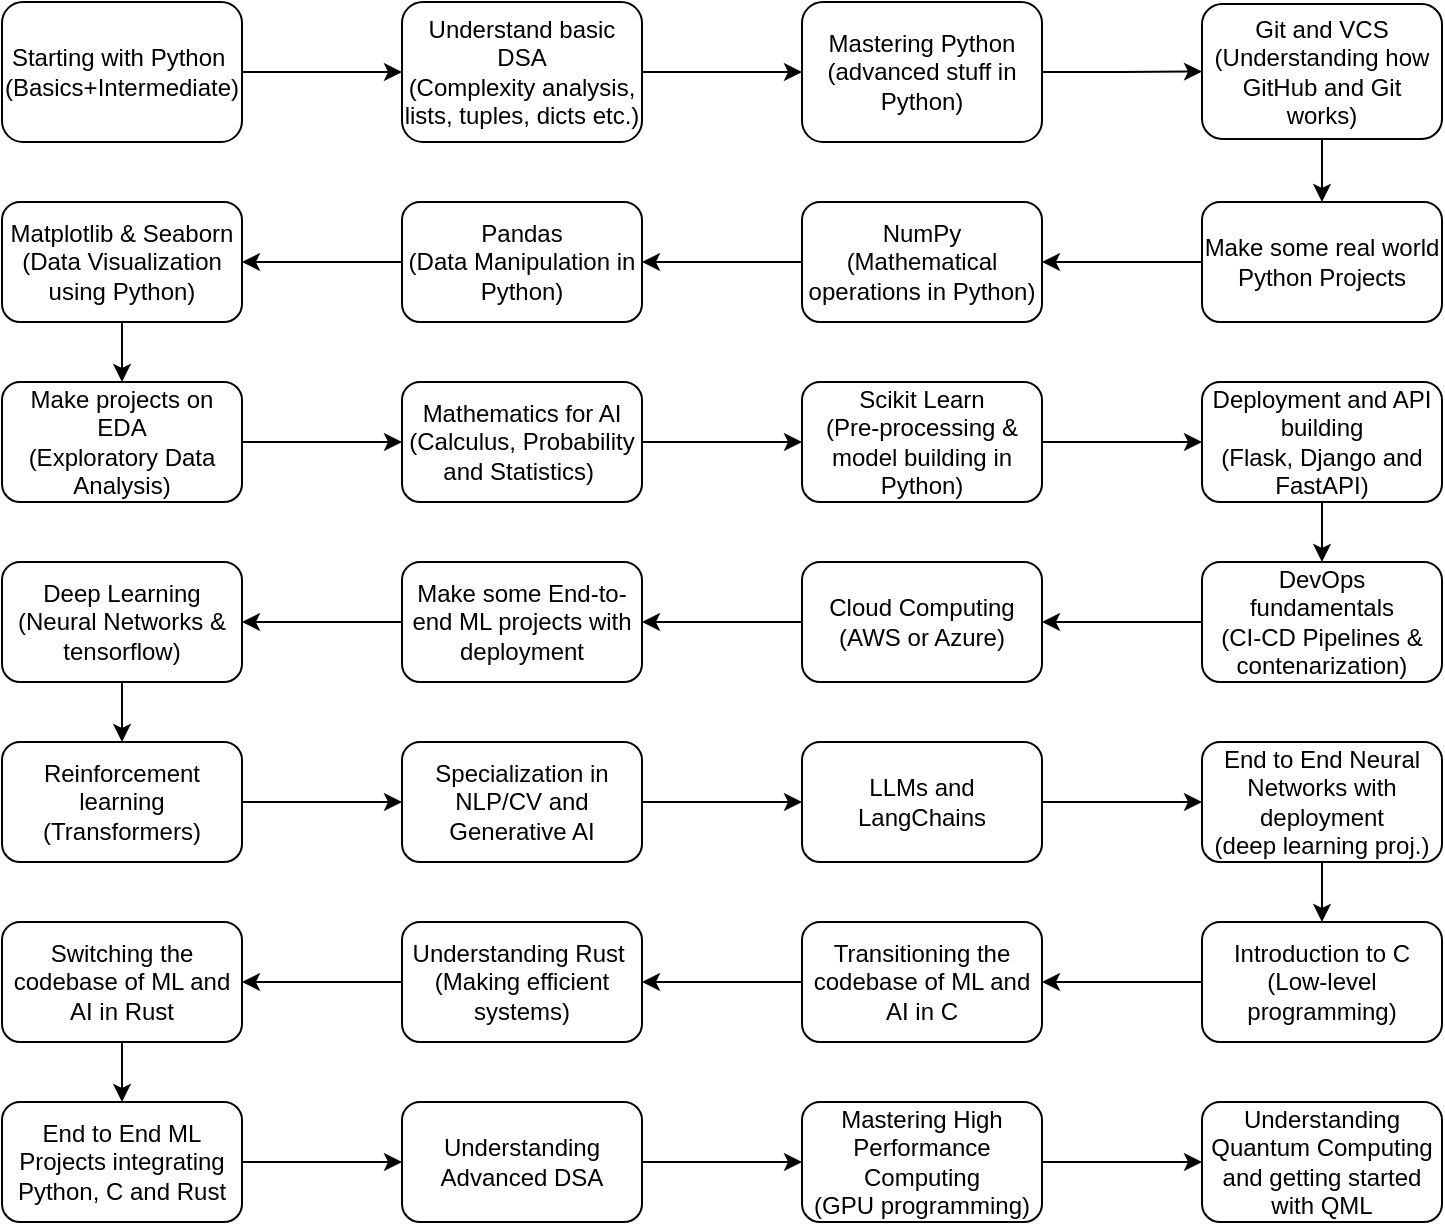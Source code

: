 <mxfile version="24.4.13" type="github">
  <diagram id="C5RBs43oDa-KdzZeNtuy" name="Page-1">
    <mxGraphModel dx="1313" dy="761" grid="1" gridSize="10" guides="1" tooltips="1" connect="1" arrows="1" fold="1" page="1" pageScale="1" pageWidth="827" pageHeight="1169" math="0" shadow="0">
      <root>
        <mxCell id="WIyWlLk6GJQsqaUBKTNV-0" />
        <mxCell id="WIyWlLk6GJQsqaUBKTNV-1" parent="WIyWlLk6GJQsqaUBKTNV-0" />
        <mxCell id="CROpD37Ia6d6KTrLA4-Q-1" value="" style="edgeStyle=orthogonalEdgeStyle;rounded=0;orthogonalLoop=1;jettySize=auto;html=1;" edge="1" parent="WIyWlLk6GJQsqaUBKTNV-1" source="WIyWlLk6GJQsqaUBKTNV-3" target="CROpD37Ia6d6KTrLA4-Q-0">
          <mxGeometry relative="1" as="geometry" />
        </mxCell>
        <mxCell id="WIyWlLk6GJQsqaUBKTNV-3" value="Starting with Python&amp;nbsp;&lt;div&gt;&lt;span style=&quot;background-color: initial;&quot;&gt;(Basics+Intermediate)&lt;/span&gt;&lt;/div&gt;" style="rounded=1;whiteSpace=wrap;html=1;fontSize=12;glass=0;strokeWidth=1;shadow=0;" parent="WIyWlLk6GJQsqaUBKTNV-1" vertex="1">
          <mxGeometry x="50" y="40" width="120" height="70" as="geometry" />
        </mxCell>
        <mxCell id="CROpD37Ia6d6KTrLA4-Q-3" value="" style="edgeStyle=orthogonalEdgeStyle;rounded=0;orthogonalLoop=1;jettySize=auto;html=1;" edge="1" parent="WIyWlLk6GJQsqaUBKTNV-1" source="CROpD37Ia6d6KTrLA4-Q-0" target="CROpD37Ia6d6KTrLA4-Q-2">
          <mxGeometry relative="1" as="geometry" />
        </mxCell>
        <mxCell id="CROpD37Ia6d6KTrLA4-Q-0" value="Understand basic DSA&lt;div&gt;(Complexity analysis, lists, tuples, dicts etc.)&lt;/div&gt;" style="whiteSpace=wrap;html=1;rounded=1;glass=0;strokeWidth=1;shadow=0;" vertex="1" parent="WIyWlLk6GJQsqaUBKTNV-1">
          <mxGeometry x="250" y="40" width="120" height="70" as="geometry" />
        </mxCell>
        <mxCell id="CROpD37Ia6d6KTrLA4-Q-5" value="" style="edgeStyle=orthogonalEdgeStyle;rounded=0;orthogonalLoop=1;jettySize=auto;html=1;" edge="1" parent="WIyWlLk6GJQsqaUBKTNV-1" source="CROpD37Ia6d6KTrLA4-Q-2" target="CROpD37Ia6d6KTrLA4-Q-4">
          <mxGeometry relative="1" as="geometry" />
        </mxCell>
        <mxCell id="CROpD37Ia6d6KTrLA4-Q-2" value="Mastering Python&lt;div&gt;(advanced stuff in Python)&lt;/div&gt;" style="whiteSpace=wrap;html=1;rounded=1;glass=0;strokeWidth=1;shadow=0;" vertex="1" parent="WIyWlLk6GJQsqaUBKTNV-1">
          <mxGeometry x="450" y="40" width="120" height="70" as="geometry" />
        </mxCell>
        <mxCell id="CROpD37Ia6d6KTrLA4-Q-7" value="" style="edgeStyle=orthogonalEdgeStyle;rounded=0;orthogonalLoop=1;jettySize=auto;html=1;" edge="1" parent="WIyWlLk6GJQsqaUBKTNV-1" source="CROpD37Ia6d6KTrLA4-Q-4" target="CROpD37Ia6d6KTrLA4-Q-6">
          <mxGeometry relative="1" as="geometry" />
        </mxCell>
        <mxCell id="CROpD37Ia6d6KTrLA4-Q-4" value="Git and VCS&lt;div&gt;(Understanding how GitHub and Git works)&lt;/div&gt;" style="whiteSpace=wrap;html=1;rounded=1;glass=0;strokeWidth=1;shadow=0;" vertex="1" parent="WIyWlLk6GJQsqaUBKTNV-1">
          <mxGeometry x="650" y="41" width="120" height="67.5" as="geometry" />
        </mxCell>
        <mxCell id="CROpD37Ia6d6KTrLA4-Q-9" value="" style="edgeStyle=orthogonalEdgeStyle;rounded=0;orthogonalLoop=1;jettySize=auto;html=1;" edge="1" parent="WIyWlLk6GJQsqaUBKTNV-1" source="CROpD37Ia6d6KTrLA4-Q-6" target="CROpD37Ia6d6KTrLA4-Q-8">
          <mxGeometry relative="1" as="geometry" />
        </mxCell>
        <mxCell id="CROpD37Ia6d6KTrLA4-Q-6" value="Make some real world Python Projects" style="whiteSpace=wrap;html=1;rounded=1;glass=0;strokeWidth=1;shadow=0;" vertex="1" parent="WIyWlLk6GJQsqaUBKTNV-1">
          <mxGeometry x="650" y="140" width="120" height="60" as="geometry" />
        </mxCell>
        <mxCell id="CROpD37Ia6d6KTrLA4-Q-11" value="" style="edgeStyle=orthogonalEdgeStyle;rounded=0;orthogonalLoop=1;jettySize=auto;html=1;" edge="1" parent="WIyWlLk6GJQsqaUBKTNV-1" source="CROpD37Ia6d6KTrLA4-Q-8" target="CROpD37Ia6d6KTrLA4-Q-10">
          <mxGeometry relative="1" as="geometry" />
        </mxCell>
        <mxCell id="CROpD37Ia6d6KTrLA4-Q-8" value="NumPy&lt;div&gt;(Mathematical operations in Python)&lt;/div&gt;" style="whiteSpace=wrap;html=1;rounded=1;glass=0;strokeWidth=1;shadow=0;" vertex="1" parent="WIyWlLk6GJQsqaUBKTNV-1">
          <mxGeometry x="450" y="140" width="120" height="60" as="geometry" />
        </mxCell>
        <mxCell id="CROpD37Ia6d6KTrLA4-Q-13" value="" style="edgeStyle=orthogonalEdgeStyle;rounded=0;orthogonalLoop=1;jettySize=auto;html=1;" edge="1" parent="WIyWlLk6GJQsqaUBKTNV-1" source="CROpD37Ia6d6KTrLA4-Q-10" target="CROpD37Ia6d6KTrLA4-Q-12">
          <mxGeometry relative="1" as="geometry" />
        </mxCell>
        <mxCell id="CROpD37Ia6d6KTrLA4-Q-10" value="Pandas&lt;div&gt;(Data Manipulation in Python)&lt;/div&gt;" style="whiteSpace=wrap;html=1;rounded=1;glass=0;strokeWidth=1;shadow=0;" vertex="1" parent="WIyWlLk6GJQsqaUBKTNV-1">
          <mxGeometry x="250" y="140" width="120" height="60" as="geometry" />
        </mxCell>
        <mxCell id="CROpD37Ia6d6KTrLA4-Q-15" value="" style="edgeStyle=orthogonalEdgeStyle;rounded=0;orthogonalLoop=1;jettySize=auto;html=1;" edge="1" parent="WIyWlLk6GJQsqaUBKTNV-1" source="CROpD37Ia6d6KTrLA4-Q-12" target="CROpD37Ia6d6KTrLA4-Q-14">
          <mxGeometry relative="1" as="geometry" />
        </mxCell>
        <mxCell id="CROpD37Ia6d6KTrLA4-Q-12" value="Matplotlib &amp;amp; Seaborn&lt;div&gt;(Data Visualization using Python)&lt;/div&gt;" style="whiteSpace=wrap;html=1;rounded=1;glass=0;strokeWidth=1;shadow=0;" vertex="1" parent="WIyWlLk6GJQsqaUBKTNV-1">
          <mxGeometry x="50" y="140" width="120" height="60" as="geometry" />
        </mxCell>
        <mxCell id="CROpD37Ia6d6KTrLA4-Q-17" value="" style="edgeStyle=orthogonalEdgeStyle;rounded=0;orthogonalLoop=1;jettySize=auto;html=1;" edge="1" parent="WIyWlLk6GJQsqaUBKTNV-1" source="CROpD37Ia6d6KTrLA4-Q-14" target="CROpD37Ia6d6KTrLA4-Q-16">
          <mxGeometry relative="1" as="geometry" />
        </mxCell>
        <mxCell id="CROpD37Ia6d6KTrLA4-Q-14" value="Make projects on EDA&lt;div&gt;(Exploratory Data Analysis)&lt;/div&gt;" style="whiteSpace=wrap;html=1;rounded=1;glass=0;strokeWidth=1;shadow=0;" vertex="1" parent="WIyWlLk6GJQsqaUBKTNV-1">
          <mxGeometry x="50" y="230" width="120" height="60" as="geometry" />
        </mxCell>
        <mxCell id="CROpD37Ia6d6KTrLA4-Q-19" value="" style="edgeStyle=orthogonalEdgeStyle;rounded=0;orthogonalLoop=1;jettySize=auto;html=1;" edge="1" parent="WIyWlLk6GJQsqaUBKTNV-1" source="CROpD37Ia6d6KTrLA4-Q-16" target="CROpD37Ia6d6KTrLA4-Q-18">
          <mxGeometry relative="1" as="geometry" />
        </mxCell>
        <mxCell id="CROpD37Ia6d6KTrLA4-Q-16" value="Mathematics for AI&lt;div&gt;(Calculus, Probability and Statistics)&amp;nbsp;&lt;/div&gt;" style="whiteSpace=wrap;html=1;rounded=1;glass=0;strokeWidth=1;shadow=0;" vertex="1" parent="WIyWlLk6GJQsqaUBKTNV-1">
          <mxGeometry x="250" y="230" width="120" height="60" as="geometry" />
        </mxCell>
        <mxCell id="CROpD37Ia6d6KTrLA4-Q-21" value="" style="edgeStyle=orthogonalEdgeStyle;rounded=0;orthogonalLoop=1;jettySize=auto;html=1;" edge="1" parent="WIyWlLk6GJQsqaUBKTNV-1" source="CROpD37Ia6d6KTrLA4-Q-18" target="CROpD37Ia6d6KTrLA4-Q-20">
          <mxGeometry relative="1" as="geometry" />
        </mxCell>
        <mxCell id="CROpD37Ia6d6KTrLA4-Q-18" value="Scikit Learn&lt;div&gt;(Pre-processing &amp;amp; model building in Python)&lt;/div&gt;" style="whiteSpace=wrap;html=1;rounded=1;glass=0;strokeWidth=1;shadow=0;" vertex="1" parent="WIyWlLk6GJQsqaUBKTNV-1">
          <mxGeometry x="450" y="230" width="120" height="60" as="geometry" />
        </mxCell>
        <mxCell id="CROpD37Ia6d6KTrLA4-Q-23" value="" style="edgeStyle=orthogonalEdgeStyle;rounded=0;orthogonalLoop=1;jettySize=auto;html=1;" edge="1" parent="WIyWlLk6GJQsqaUBKTNV-1" source="CROpD37Ia6d6KTrLA4-Q-20" target="CROpD37Ia6d6KTrLA4-Q-22">
          <mxGeometry relative="1" as="geometry" />
        </mxCell>
        <mxCell id="CROpD37Ia6d6KTrLA4-Q-20" value="Deployment and API building&lt;div&gt;(Flask, Django and FastAPI)&lt;/div&gt;" style="whiteSpace=wrap;html=1;rounded=1;glass=0;strokeWidth=1;shadow=0;" vertex="1" parent="WIyWlLk6GJQsqaUBKTNV-1">
          <mxGeometry x="650" y="230" width="120" height="60" as="geometry" />
        </mxCell>
        <mxCell id="CROpD37Ia6d6KTrLA4-Q-25" value="" style="edgeStyle=orthogonalEdgeStyle;rounded=0;orthogonalLoop=1;jettySize=auto;html=1;" edge="1" parent="WIyWlLk6GJQsqaUBKTNV-1" source="CROpD37Ia6d6KTrLA4-Q-22" target="CROpD37Ia6d6KTrLA4-Q-24">
          <mxGeometry relative="1" as="geometry" />
        </mxCell>
        <mxCell id="CROpD37Ia6d6KTrLA4-Q-22" value="DevOps fundamentals&lt;div&gt;(CI-CD Pipelines &amp;amp; contenarization)&lt;/div&gt;" style="whiteSpace=wrap;html=1;rounded=1;glass=0;strokeWidth=1;shadow=0;" vertex="1" parent="WIyWlLk6GJQsqaUBKTNV-1">
          <mxGeometry x="650" y="320" width="120" height="60" as="geometry" />
        </mxCell>
        <mxCell id="CROpD37Ia6d6KTrLA4-Q-27" value="" style="edgeStyle=orthogonalEdgeStyle;rounded=0;orthogonalLoop=1;jettySize=auto;html=1;" edge="1" parent="WIyWlLk6GJQsqaUBKTNV-1" source="CROpD37Ia6d6KTrLA4-Q-24" target="CROpD37Ia6d6KTrLA4-Q-26">
          <mxGeometry relative="1" as="geometry" />
        </mxCell>
        <mxCell id="CROpD37Ia6d6KTrLA4-Q-24" value="Cloud Computing&lt;div&gt;(AWS or Azure)&lt;/div&gt;" style="whiteSpace=wrap;html=1;rounded=1;glass=0;strokeWidth=1;shadow=0;" vertex="1" parent="WIyWlLk6GJQsqaUBKTNV-1">
          <mxGeometry x="450" y="320" width="120" height="60" as="geometry" />
        </mxCell>
        <mxCell id="CROpD37Ia6d6KTrLA4-Q-29" value="" style="edgeStyle=orthogonalEdgeStyle;rounded=0;orthogonalLoop=1;jettySize=auto;html=1;" edge="1" parent="WIyWlLk6GJQsqaUBKTNV-1" source="CROpD37Ia6d6KTrLA4-Q-26" target="CROpD37Ia6d6KTrLA4-Q-28">
          <mxGeometry relative="1" as="geometry" />
        </mxCell>
        <mxCell id="CROpD37Ia6d6KTrLA4-Q-26" value="Make some End-to-end ML projects with deployment" style="whiteSpace=wrap;html=1;rounded=1;glass=0;strokeWidth=1;shadow=0;" vertex="1" parent="WIyWlLk6GJQsqaUBKTNV-1">
          <mxGeometry x="250" y="320" width="120" height="60" as="geometry" />
        </mxCell>
        <mxCell id="CROpD37Ia6d6KTrLA4-Q-31" value="" style="edgeStyle=orthogonalEdgeStyle;rounded=0;orthogonalLoop=1;jettySize=auto;html=1;" edge="1" parent="WIyWlLk6GJQsqaUBKTNV-1" source="CROpD37Ia6d6KTrLA4-Q-28" target="CROpD37Ia6d6KTrLA4-Q-30">
          <mxGeometry relative="1" as="geometry" />
        </mxCell>
        <mxCell id="CROpD37Ia6d6KTrLA4-Q-28" value="Deep Learning&lt;div&gt;(Neural Networks &amp;amp; tensorflow)&lt;/div&gt;" style="whiteSpace=wrap;html=1;rounded=1;glass=0;strokeWidth=1;shadow=0;" vertex="1" parent="WIyWlLk6GJQsqaUBKTNV-1">
          <mxGeometry x="50" y="320" width="120" height="60" as="geometry" />
        </mxCell>
        <mxCell id="CROpD37Ia6d6KTrLA4-Q-33" value="" style="edgeStyle=orthogonalEdgeStyle;rounded=0;orthogonalLoop=1;jettySize=auto;html=1;" edge="1" parent="WIyWlLk6GJQsqaUBKTNV-1" source="CROpD37Ia6d6KTrLA4-Q-30" target="CROpD37Ia6d6KTrLA4-Q-32">
          <mxGeometry relative="1" as="geometry" />
        </mxCell>
        <mxCell id="CROpD37Ia6d6KTrLA4-Q-30" value="Reinforcement learning&lt;div&gt;(Transformers)&lt;/div&gt;" style="whiteSpace=wrap;html=1;rounded=1;glass=0;strokeWidth=1;shadow=0;" vertex="1" parent="WIyWlLk6GJQsqaUBKTNV-1">
          <mxGeometry x="50" y="410" width="120" height="60" as="geometry" />
        </mxCell>
        <mxCell id="CROpD37Ia6d6KTrLA4-Q-35" value="" style="edgeStyle=orthogonalEdgeStyle;rounded=0;orthogonalLoop=1;jettySize=auto;html=1;" edge="1" parent="WIyWlLk6GJQsqaUBKTNV-1" source="CROpD37Ia6d6KTrLA4-Q-32" target="CROpD37Ia6d6KTrLA4-Q-34">
          <mxGeometry relative="1" as="geometry" />
        </mxCell>
        <mxCell id="CROpD37Ia6d6KTrLA4-Q-32" value="Specialization in NLP/CV and Generative AI" style="whiteSpace=wrap;html=1;rounded=1;glass=0;strokeWidth=1;shadow=0;" vertex="1" parent="WIyWlLk6GJQsqaUBKTNV-1">
          <mxGeometry x="250" y="410" width="120" height="60" as="geometry" />
        </mxCell>
        <mxCell id="CROpD37Ia6d6KTrLA4-Q-37" value="" style="edgeStyle=orthogonalEdgeStyle;rounded=0;orthogonalLoop=1;jettySize=auto;html=1;" edge="1" parent="WIyWlLk6GJQsqaUBKTNV-1" source="CROpD37Ia6d6KTrLA4-Q-34" target="CROpD37Ia6d6KTrLA4-Q-36">
          <mxGeometry relative="1" as="geometry" />
        </mxCell>
        <mxCell id="CROpD37Ia6d6KTrLA4-Q-34" value="LLMs and LangChains" style="whiteSpace=wrap;html=1;rounded=1;glass=0;strokeWidth=1;shadow=0;" vertex="1" parent="WIyWlLk6GJQsqaUBKTNV-1">
          <mxGeometry x="450" y="410" width="120" height="60" as="geometry" />
        </mxCell>
        <mxCell id="CROpD37Ia6d6KTrLA4-Q-39" value="" style="edgeStyle=orthogonalEdgeStyle;rounded=0;orthogonalLoop=1;jettySize=auto;html=1;" edge="1" parent="WIyWlLk6GJQsqaUBKTNV-1" source="CROpD37Ia6d6KTrLA4-Q-36" target="CROpD37Ia6d6KTrLA4-Q-38">
          <mxGeometry relative="1" as="geometry" />
        </mxCell>
        <mxCell id="CROpD37Ia6d6KTrLA4-Q-36" value="End to End Neural Networks with deployment&lt;div&gt;(deep learning proj.)&lt;/div&gt;" style="whiteSpace=wrap;html=1;rounded=1;glass=0;strokeWidth=1;shadow=0;" vertex="1" parent="WIyWlLk6GJQsqaUBKTNV-1">
          <mxGeometry x="650" y="410" width="120" height="60" as="geometry" />
        </mxCell>
        <mxCell id="CROpD37Ia6d6KTrLA4-Q-41" value="" style="edgeStyle=orthogonalEdgeStyle;rounded=0;orthogonalLoop=1;jettySize=auto;html=1;" edge="1" parent="WIyWlLk6GJQsqaUBKTNV-1" source="CROpD37Ia6d6KTrLA4-Q-38" target="CROpD37Ia6d6KTrLA4-Q-40">
          <mxGeometry relative="1" as="geometry" />
        </mxCell>
        <mxCell id="CROpD37Ia6d6KTrLA4-Q-38" value="Introduction to C&lt;div&gt;(Low-level programming)&lt;/div&gt;" style="whiteSpace=wrap;html=1;rounded=1;glass=0;strokeWidth=1;shadow=0;" vertex="1" parent="WIyWlLk6GJQsqaUBKTNV-1">
          <mxGeometry x="650" y="500" width="120" height="60" as="geometry" />
        </mxCell>
        <mxCell id="CROpD37Ia6d6KTrLA4-Q-43" value="" style="edgeStyle=orthogonalEdgeStyle;rounded=0;orthogonalLoop=1;jettySize=auto;html=1;" edge="1" parent="WIyWlLk6GJQsqaUBKTNV-1" source="CROpD37Ia6d6KTrLA4-Q-40" target="CROpD37Ia6d6KTrLA4-Q-42">
          <mxGeometry relative="1" as="geometry" />
        </mxCell>
        <mxCell id="CROpD37Ia6d6KTrLA4-Q-40" value="Transitioning the codebase of ML and AI in C" style="whiteSpace=wrap;html=1;rounded=1;glass=0;strokeWidth=1;shadow=0;" vertex="1" parent="WIyWlLk6GJQsqaUBKTNV-1">
          <mxGeometry x="450" y="500" width="120" height="60" as="geometry" />
        </mxCell>
        <mxCell id="CROpD37Ia6d6KTrLA4-Q-45" value="" style="edgeStyle=orthogonalEdgeStyle;rounded=0;orthogonalLoop=1;jettySize=auto;html=1;" edge="1" parent="WIyWlLk6GJQsqaUBKTNV-1" source="CROpD37Ia6d6KTrLA4-Q-42" target="CROpD37Ia6d6KTrLA4-Q-44">
          <mxGeometry relative="1" as="geometry" />
        </mxCell>
        <mxCell id="CROpD37Ia6d6KTrLA4-Q-42" value="Understanding Rust&amp;nbsp;&lt;div&gt;(Making efficient systems)&lt;/div&gt;" style="whiteSpace=wrap;html=1;rounded=1;glass=0;strokeWidth=1;shadow=0;" vertex="1" parent="WIyWlLk6GJQsqaUBKTNV-1">
          <mxGeometry x="250" y="500" width="120" height="60" as="geometry" />
        </mxCell>
        <mxCell id="CROpD37Ia6d6KTrLA4-Q-47" value="" style="edgeStyle=orthogonalEdgeStyle;rounded=0;orthogonalLoop=1;jettySize=auto;html=1;" edge="1" parent="WIyWlLk6GJQsqaUBKTNV-1" source="CROpD37Ia6d6KTrLA4-Q-44" target="CROpD37Ia6d6KTrLA4-Q-46">
          <mxGeometry relative="1" as="geometry" />
        </mxCell>
        <mxCell id="CROpD37Ia6d6KTrLA4-Q-44" value="Switching the codebase of ML and AI in Rust" style="whiteSpace=wrap;html=1;rounded=1;glass=0;strokeWidth=1;shadow=0;" vertex="1" parent="WIyWlLk6GJQsqaUBKTNV-1">
          <mxGeometry x="50" y="500" width="120" height="60" as="geometry" />
        </mxCell>
        <mxCell id="CROpD37Ia6d6KTrLA4-Q-49" value="" style="edgeStyle=orthogonalEdgeStyle;rounded=0;orthogonalLoop=1;jettySize=auto;html=1;" edge="1" parent="WIyWlLk6GJQsqaUBKTNV-1" source="CROpD37Ia6d6KTrLA4-Q-46" target="CROpD37Ia6d6KTrLA4-Q-48">
          <mxGeometry relative="1" as="geometry" />
        </mxCell>
        <mxCell id="CROpD37Ia6d6KTrLA4-Q-46" value="End to End ML Projects integrating Python, C and Rust" style="whiteSpace=wrap;html=1;rounded=1;glass=0;strokeWidth=1;shadow=0;" vertex="1" parent="WIyWlLk6GJQsqaUBKTNV-1">
          <mxGeometry x="50" y="590" width="120" height="60" as="geometry" />
        </mxCell>
        <mxCell id="CROpD37Ia6d6KTrLA4-Q-51" value="" style="edgeStyle=orthogonalEdgeStyle;rounded=0;orthogonalLoop=1;jettySize=auto;html=1;" edge="1" parent="WIyWlLk6GJQsqaUBKTNV-1" source="CROpD37Ia6d6KTrLA4-Q-48" target="CROpD37Ia6d6KTrLA4-Q-50">
          <mxGeometry relative="1" as="geometry" />
        </mxCell>
        <mxCell id="CROpD37Ia6d6KTrLA4-Q-48" value="Understanding Advanced DSA" style="whiteSpace=wrap;html=1;rounded=1;glass=0;strokeWidth=1;shadow=0;" vertex="1" parent="WIyWlLk6GJQsqaUBKTNV-1">
          <mxGeometry x="250" y="590" width="120" height="60" as="geometry" />
        </mxCell>
        <mxCell id="CROpD37Ia6d6KTrLA4-Q-53" value="" style="edgeStyle=orthogonalEdgeStyle;rounded=0;orthogonalLoop=1;jettySize=auto;html=1;" edge="1" parent="WIyWlLk6GJQsqaUBKTNV-1" source="CROpD37Ia6d6KTrLA4-Q-50" target="CROpD37Ia6d6KTrLA4-Q-52">
          <mxGeometry relative="1" as="geometry" />
        </mxCell>
        <mxCell id="CROpD37Ia6d6KTrLA4-Q-50" value="Mastering High Performance Computing&lt;div&gt;(GPU programming)&lt;/div&gt;" style="whiteSpace=wrap;html=1;rounded=1;glass=0;strokeWidth=1;shadow=0;" vertex="1" parent="WIyWlLk6GJQsqaUBKTNV-1">
          <mxGeometry x="450" y="590" width="120" height="60" as="geometry" />
        </mxCell>
        <mxCell id="CROpD37Ia6d6KTrLA4-Q-52" value="Understanding Quantum Computing and getting started with QML" style="whiteSpace=wrap;html=1;rounded=1;glass=0;strokeWidth=1;shadow=0;" vertex="1" parent="WIyWlLk6GJQsqaUBKTNV-1">
          <mxGeometry x="650" y="590" width="120" height="60" as="geometry" />
        </mxCell>
      </root>
    </mxGraphModel>
  </diagram>
</mxfile>
